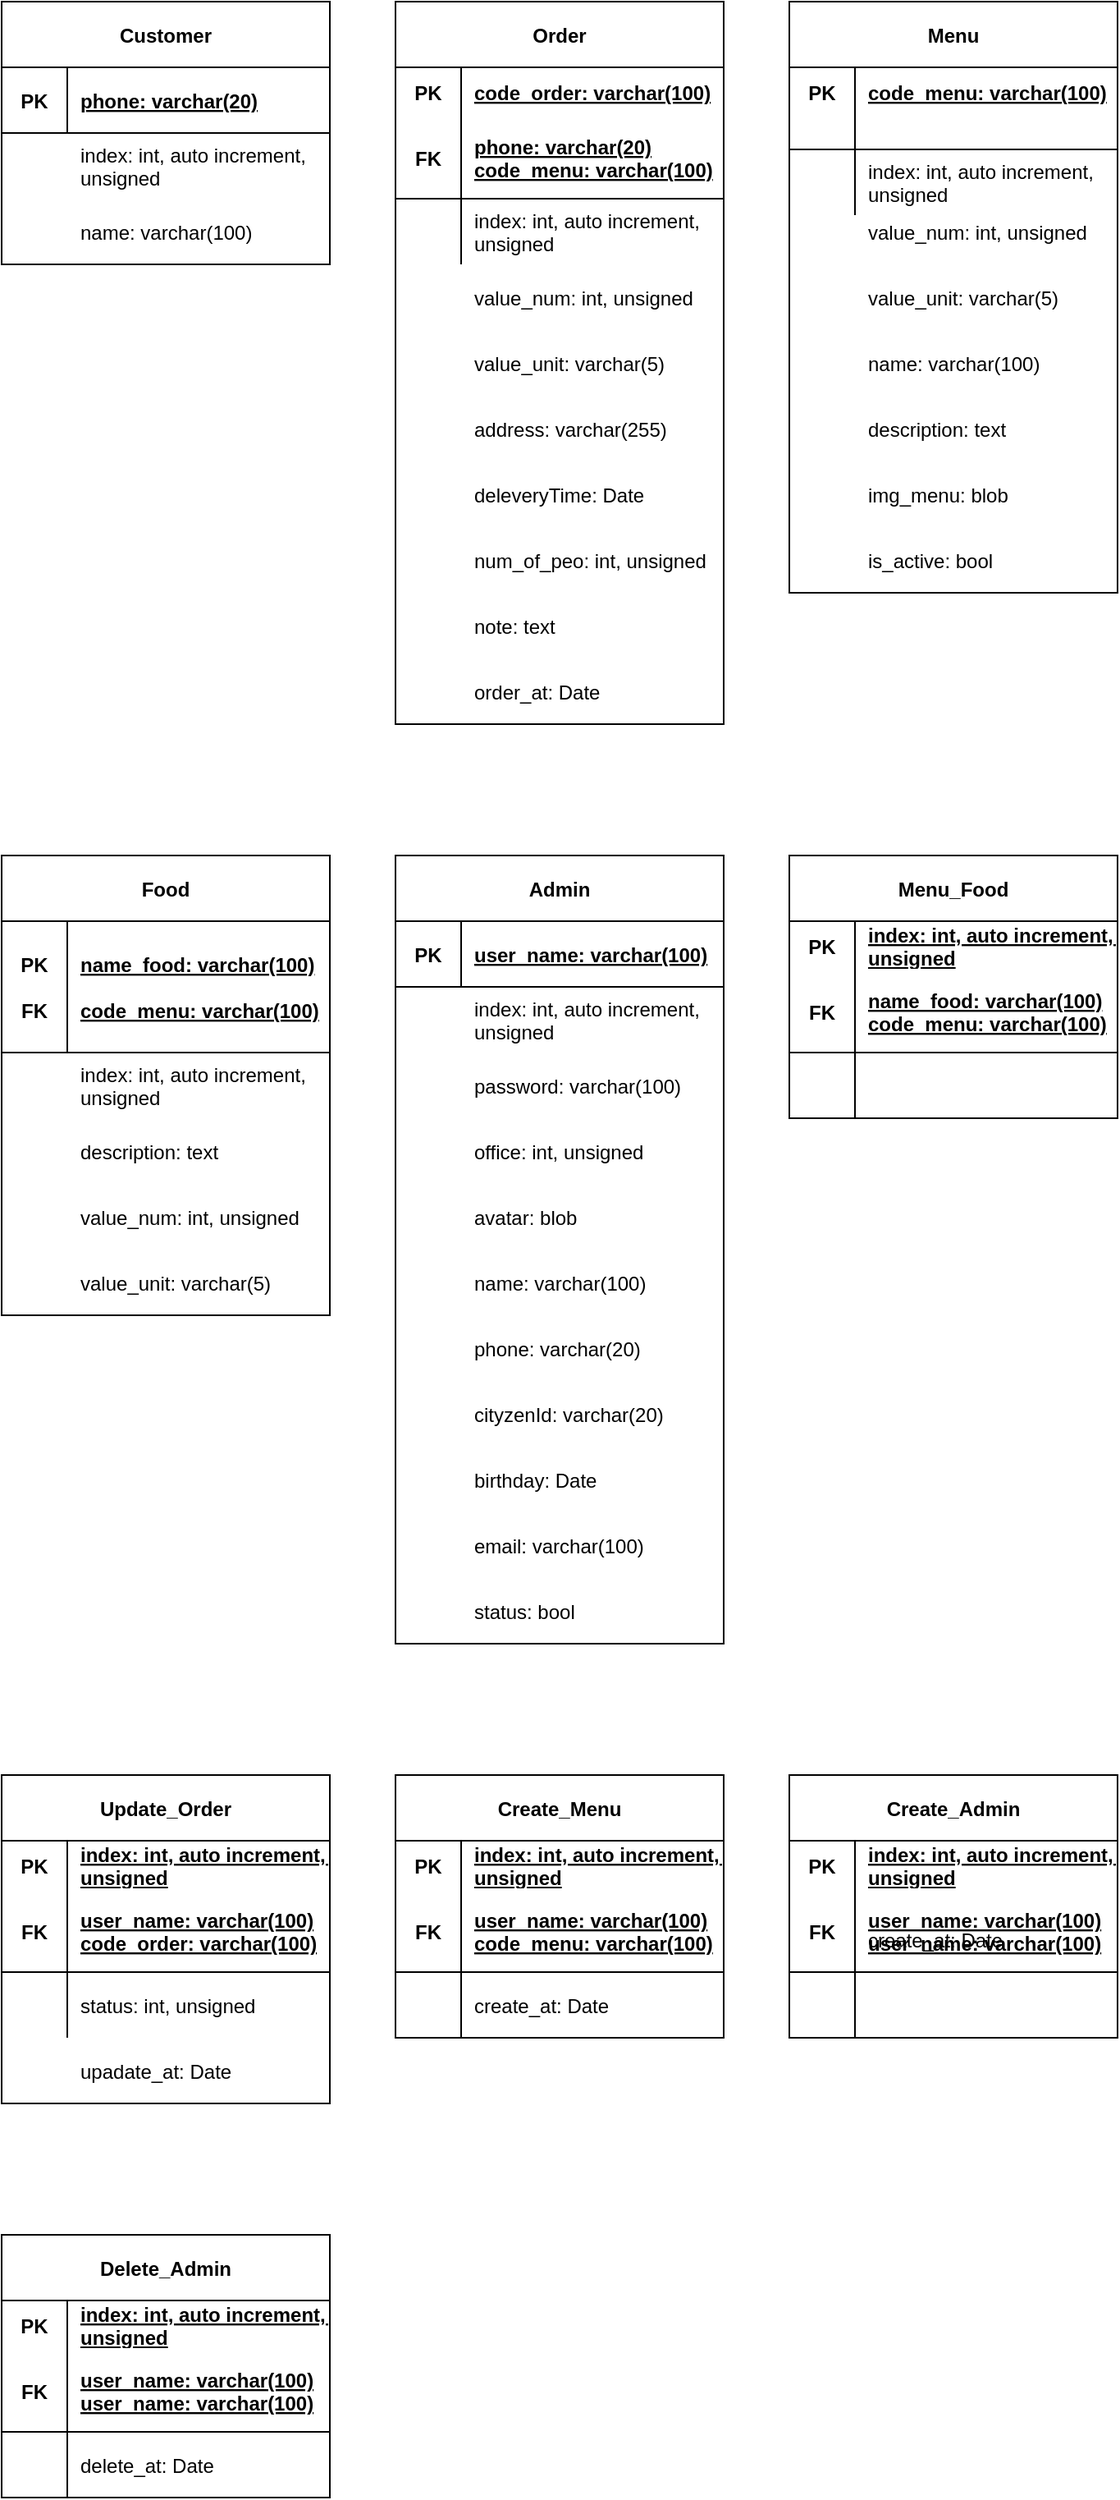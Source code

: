 <mxfile version="14.4.3" type="device"><diagram id="6Q6f8vi3FYsFAewZzcwV" name="Page-1"><mxGraphModel dx="721" dy="599" grid="1" gridSize="10" guides="1" tooltips="1" connect="1" arrows="1" fold="1" page="1" pageScale="1" pageWidth="850" pageHeight="1100" math="0" shadow="0"><root><mxCell id="0"/><mxCell id="1" parent="0"/><mxCell id="nnmRxfr1p0nU_RoA92xQ-1" value="Customer" style="shape=table;startSize=40;container=1;collapsible=1;childLayout=tableLayout;fixedRows=1;rowLines=0;fontStyle=1;align=center;resizeLast=1;" vertex="1" parent="1"><mxGeometry x="40" y="40" width="200" height="160" as="geometry"/></mxCell><mxCell id="nnmRxfr1p0nU_RoA92xQ-2" value="" style="shape=partialRectangle;collapsible=0;dropTarget=0;pointerEvents=0;fillColor=none;top=0;left=0;bottom=1;right=0;points=[[0,0.5],[1,0.5]];portConstraint=eastwest;" vertex="1" parent="nnmRxfr1p0nU_RoA92xQ-1"><mxGeometry y="40" width="200" height="40" as="geometry"/></mxCell><mxCell id="nnmRxfr1p0nU_RoA92xQ-3" value="PK" style="shape=partialRectangle;connectable=0;fillColor=none;top=0;left=0;bottom=0;right=0;fontStyle=1;overflow=hidden;" vertex="1" parent="nnmRxfr1p0nU_RoA92xQ-2"><mxGeometry width="40" height="40" as="geometry"/></mxCell><mxCell id="nnmRxfr1p0nU_RoA92xQ-4" value="phone: varchar(20)" style="shape=partialRectangle;connectable=0;fillColor=none;top=0;left=0;bottom=0;right=0;align=left;spacingLeft=6;fontStyle=5;overflow=hidden;" vertex="1" parent="nnmRxfr1p0nU_RoA92xQ-2"><mxGeometry x="40" width="160" height="40" as="geometry"/></mxCell><mxCell id="nnmRxfr1p0nU_RoA92xQ-21" value="" style="shape=partialRectangle;connectable=0;fillColor=none;top=0;left=0;bottom=0;right=0;editable=1;overflow=hidden;" vertex="1" parent="1"><mxGeometry x="40" y="160" width="30" height="40" as="geometry"/></mxCell><mxCell id="nnmRxfr1p0nU_RoA92xQ-22" value="index: int, auto increment, &#10;unsigned" style="shape=partialRectangle;connectable=0;fillColor=none;top=0;left=0;bottom=0;right=0;align=left;spacingLeft=6;overflow=hidden;" vertex="1" parent="1"><mxGeometry x="80" y="120" width="160" height="40" as="geometry"/></mxCell><mxCell id="nnmRxfr1p0nU_RoA92xQ-23" value="Order" style="shape=table;startSize=40;container=1;collapsible=1;childLayout=tableLayout;fixedRows=1;rowLines=0;fontStyle=1;align=center;resizeLast=1;" vertex="1" parent="1"><mxGeometry x="280" y="40" width="200" height="440" as="geometry"/></mxCell><mxCell id="nnmRxfr1p0nU_RoA92xQ-24" value="" style="shape=partialRectangle;collapsible=0;dropTarget=0;pointerEvents=0;fillColor=none;top=0;left=0;bottom=0;right=0;points=[[0,0.5],[1,0.5]];portConstraint=eastwest;" vertex="1" parent="nnmRxfr1p0nU_RoA92xQ-23"><mxGeometry y="40" width="200" height="30" as="geometry"/></mxCell><mxCell id="nnmRxfr1p0nU_RoA92xQ-25" value="PK" style="shape=partialRectangle;connectable=0;fillColor=none;top=0;left=0;bottom=0;right=0;fontStyle=1;overflow=hidden;" vertex="1" parent="nnmRxfr1p0nU_RoA92xQ-24"><mxGeometry width="40" height="30" as="geometry"/></mxCell><mxCell id="nnmRxfr1p0nU_RoA92xQ-26" value="code_order: varchar(100)" style="shape=partialRectangle;connectable=0;fillColor=none;top=0;left=0;bottom=0;right=0;align=left;spacingLeft=6;fontStyle=5;overflow=hidden;" vertex="1" parent="nnmRxfr1p0nU_RoA92xQ-24"><mxGeometry x="40" width="160" height="30" as="geometry"/></mxCell><mxCell id="nnmRxfr1p0nU_RoA92xQ-27" value="" style="shape=partialRectangle;collapsible=0;dropTarget=0;pointerEvents=0;fillColor=none;top=0;left=0;bottom=1;right=0;points=[[0,0.5],[1,0.5]];portConstraint=eastwest;" vertex="1" parent="nnmRxfr1p0nU_RoA92xQ-23"><mxGeometry y="70" width="200" height="50" as="geometry"/></mxCell><mxCell id="nnmRxfr1p0nU_RoA92xQ-28" value="FK" style="shape=partialRectangle;connectable=0;fillColor=none;top=0;left=0;bottom=0;right=0;fontStyle=1;overflow=hidden;" vertex="1" parent="nnmRxfr1p0nU_RoA92xQ-27"><mxGeometry width="40" height="50" as="geometry"/></mxCell><mxCell id="nnmRxfr1p0nU_RoA92xQ-29" value="phone: varchar(20)&#10;code_menu: varchar(100)" style="shape=partialRectangle;connectable=0;fillColor=none;top=0;left=0;bottom=0;right=0;align=left;spacingLeft=6;fontStyle=5;overflow=hidden;" vertex="1" parent="nnmRxfr1p0nU_RoA92xQ-27"><mxGeometry x="40" width="160" height="50" as="geometry"/></mxCell><mxCell id="nnmRxfr1p0nU_RoA92xQ-30" value="" style="shape=partialRectangle;collapsible=0;dropTarget=0;pointerEvents=0;fillColor=none;top=0;left=0;bottom=0;right=0;points=[[0,0.5],[1,0.5]];portConstraint=eastwest;" vertex="1" parent="nnmRxfr1p0nU_RoA92xQ-23"><mxGeometry y="120" width="200" height="40" as="geometry"/></mxCell><mxCell id="nnmRxfr1p0nU_RoA92xQ-31" value="" style="shape=partialRectangle;connectable=0;fillColor=none;top=0;left=0;bottom=0;right=0;editable=1;overflow=hidden;" vertex="1" parent="nnmRxfr1p0nU_RoA92xQ-30"><mxGeometry width="40" height="40" as="geometry"/></mxCell><mxCell id="nnmRxfr1p0nU_RoA92xQ-32" value="" style="shape=partialRectangle;connectable=0;fillColor=none;top=0;left=0;bottom=0;right=0;align=left;spacingLeft=6;overflow=hidden;" vertex="1" parent="nnmRxfr1p0nU_RoA92xQ-30"><mxGeometry x="40" width="160" height="40" as="geometry"/></mxCell><mxCell id="nnmRxfr1p0nU_RoA92xQ-58" value="" style="shape=partialRectangle;collapsible=0;dropTarget=0;pointerEvents=0;fillColor=none;top=0;left=0;bottom=0;right=0;points=[[0,0.5],[1,0.5]];portConstraint=eastwest;" vertex="1" parent="1"><mxGeometry x="40" y="160" width="200" height="40" as="geometry"/></mxCell><mxCell id="nnmRxfr1p0nU_RoA92xQ-59" value="" style="shape=partialRectangle;connectable=0;fillColor=none;top=0;left=0;bottom=0;right=0;editable=1;overflow=hidden;" vertex="1" parent="nnmRxfr1p0nU_RoA92xQ-58"><mxGeometry width="30" height="40" as="geometry"/></mxCell><mxCell id="nnmRxfr1p0nU_RoA92xQ-60" value="name: varchar(100)" style="shape=partialRectangle;connectable=0;fillColor=none;top=0;left=0;bottom=0;right=0;align=left;spacingLeft=6;overflow=hidden;" vertex="1" parent="nnmRxfr1p0nU_RoA92xQ-58"><mxGeometry x="40" width="160" height="40" as="geometry"/></mxCell><mxCell id="nnmRxfr1p0nU_RoA92xQ-61" value="" style="shape=partialRectangle;connectable=0;fillColor=none;top=0;left=0;bottom=0;right=0;editable=1;overflow=hidden;" vertex="1" parent="1"><mxGeometry x="40" y="120" width="30" height="40" as="geometry"/></mxCell><mxCell id="nnmRxfr1p0nU_RoA92xQ-67" value="" style="shape=partialRectangle;collapsible=0;dropTarget=0;pointerEvents=0;fillColor=none;top=0;left=0;bottom=0;right=0;points=[[0,0.5],[1,0.5]];portConstraint=eastwest;" vertex="1" parent="1"><mxGeometry x="280" y="240" width="200" height="40" as="geometry"/></mxCell><mxCell id="nnmRxfr1p0nU_RoA92xQ-68" value="" style="shape=partialRectangle;connectable=0;fillColor=none;top=0;left=0;bottom=0;right=0;editable=1;overflow=hidden;" vertex="1" parent="nnmRxfr1p0nU_RoA92xQ-67"><mxGeometry width="40" height="40" as="geometry"/></mxCell><mxCell id="nnmRxfr1p0nU_RoA92xQ-69" value="value_unit: varchar(5)" style="shape=partialRectangle;connectable=0;fillColor=none;top=0;left=0;bottom=0;right=0;align=left;spacingLeft=6;overflow=hidden;" vertex="1" parent="nnmRxfr1p0nU_RoA92xQ-67"><mxGeometry x="40" width="160" height="40" as="geometry"/></mxCell><mxCell id="nnmRxfr1p0nU_RoA92xQ-70" value="" style="shape=partialRectangle;connectable=0;fillColor=none;top=0;left=0;bottom=0;right=0;editable=1;overflow=hidden;" vertex="1" parent="1"><mxGeometry x="280" y="280" width="40" height="40" as="geometry"/></mxCell><mxCell id="nnmRxfr1p0nU_RoA92xQ-71" value="address: varchar(255)" style="shape=partialRectangle;connectable=0;fillColor=none;top=0;left=0;bottom=0;right=0;align=left;spacingLeft=6;overflow=hidden;" vertex="1" parent="1"><mxGeometry x="320" y="280" width="160" height="40" as="geometry"/></mxCell><mxCell id="nnmRxfr1p0nU_RoA92xQ-72" value="" style="shape=partialRectangle;connectable=0;fillColor=none;top=0;left=0;bottom=0;right=0;editable=1;overflow=hidden;" vertex="1" parent="1"><mxGeometry x="280" y="320" width="40" height="40" as="geometry"/></mxCell><mxCell id="nnmRxfr1p0nU_RoA92xQ-73" value="deleveryTime: Date" style="shape=partialRectangle;connectable=0;fillColor=none;top=0;left=0;bottom=0;right=0;align=left;spacingLeft=6;overflow=hidden;" vertex="1" parent="1"><mxGeometry x="320" y="320" width="160" height="40" as="geometry"/></mxCell><mxCell id="nnmRxfr1p0nU_RoA92xQ-74" value="" style="shape=partialRectangle;connectable=0;fillColor=none;top=0;left=0;bottom=0;right=0;editable=1;overflow=hidden;" vertex="1" parent="1"><mxGeometry x="280" y="360" width="40" height="40" as="geometry"/></mxCell><mxCell id="nnmRxfr1p0nU_RoA92xQ-75" value="num_of_peo: int, unsigned" style="shape=partialRectangle;connectable=0;fillColor=none;top=0;left=0;bottom=0;right=0;align=left;spacingLeft=6;overflow=hidden;" vertex="1" parent="1"><mxGeometry x="320" y="360" width="160" height="40" as="geometry"/></mxCell><mxCell id="nnmRxfr1p0nU_RoA92xQ-76" value="" style="shape=partialRectangle;connectable=0;fillColor=none;top=0;left=0;bottom=0;right=0;editable=1;overflow=hidden;" vertex="1" parent="1"><mxGeometry x="280" y="400" width="40" height="40" as="geometry"/></mxCell><mxCell id="nnmRxfr1p0nU_RoA92xQ-77" value="note: text" style="shape=partialRectangle;connectable=0;fillColor=none;top=0;left=0;bottom=0;right=0;align=left;spacingLeft=6;overflow=hidden;" vertex="1" parent="1"><mxGeometry x="320" y="400" width="160" height="40" as="geometry"/></mxCell><mxCell id="nnmRxfr1p0nU_RoA92xQ-78" value="value_num: int, unsigned" style="shape=partialRectangle;connectable=0;fillColor=none;top=0;left=0;bottom=0;right=0;align=left;spacingLeft=6;overflow=hidden;" vertex="1" parent="1"><mxGeometry x="320" y="200" width="160" height="40" as="geometry"/></mxCell><mxCell id="nnmRxfr1p0nU_RoA92xQ-79" value="" style="shape=partialRectangle;connectable=0;fillColor=none;top=0;left=0;bottom=0;right=0;editable=1;overflow=hidden;" vertex="1" parent="1"><mxGeometry x="280" y="200" width="40" height="40" as="geometry"/></mxCell><mxCell id="nnmRxfr1p0nU_RoA92xQ-81" value="" style="shape=partialRectangle;connectable=0;fillColor=none;top=0;left=0;bottom=0;right=0;editable=1;overflow=hidden;" vertex="1" parent="1"><mxGeometry x="280" y="440" width="40" height="40" as="geometry"/></mxCell><mxCell id="nnmRxfr1p0nU_RoA92xQ-82" value="order_at: Date" style="shape=partialRectangle;connectable=0;fillColor=none;top=0;left=0;bottom=0;right=0;align=left;spacingLeft=6;overflow=hidden;" vertex="1" parent="1"><mxGeometry x="320" y="440" width="160" height="40" as="geometry"/></mxCell><mxCell id="nnmRxfr1p0nU_RoA92xQ-83" value="" style="shape=partialRectangle;connectable=0;fillColor=none;top=0;left=0;bottom=0;right=0;editable=1;overflow=hidden;" vertex="1" parent="1"><mxGeometry x="280" y="480" width="40" height="40" as="geometry"/></mxCell><mxCell id="nnmRxfr1p0nU_RoA92xQ-85" value="Menu" style="shape=table;startSize=40;container=1;collapsible=1;childLayout=tableLayout;fixedRows=1;rowLines=0;fontStyle=1;align=center;resizeLast=1;" vertex="1" parent="1"><mxGeometry x="520" y="40" width="200" height="360" as="geometry"/></mxCell><mxCell id="nnmRxfr1p0nU_RoA92xQ-86" value="" style="shape=partialRectangle;collapsible=0;dropTarget=0;pointerEvents=0;fillColor=none;top=0;left=0;bottom=0;right=0;points=[[0,0.5],[1,0.5]];portConstraint=eastwest;" vertex="1" parent="nnmRxfr1p0nU_RoA92xQ-85"><mxGeometry y="40" width="200" height="30" as="geometry"/></mxCell><mxCell id="nnmRxfr1p0nU_RoA92xQ-87" value="PK" style="shape=partialRectangle;connectable=0;fillColor=none;top=0;left=0;bottom=0;right=0;fontStyle=1;overflow=hidden;" vertex="1" parent="nnmRxfr1p0nU_RoA92xQ-86"><mxGeometry width="40" height="30" as="geometry"/></mxCell><mxCell id="nnmRxfr1p0nU_RoA92xQ-88" value="code_menu: varchar(100)" style="shape=partialRectangle;connectable=0;fillColor=none;top=0;left=0;bottom=0;right=0;align=left;spacingLeft=6;fontStyle=5;overflow=hidden;" vertex="1" parent="nnmRxfr1p0nU_RoA92xQ-86"><mxGeometry x="40" width="160" height="30" as="geometry"/></mxCell><mxCell id="nnmRxfr1p0nU_RoA92xQ-89" value="" style="shape=partialRectangle;collapsible=0;dropTarget=0;pointerEvents=0;fillColor=none;top=0;left=0;bottom=1;right=0;points=[[0,0.5],[1,0.5]];portConstraint=eastwest;" vertex="1" parent="nnmRxfr1p0nU_RoA92xQ-85"><mxGeometry y="70" width="200" height="20" as="geometry"/></mxCell><mxCell id="nnmRxfr1p0nU_RoA92xQ-90" value="" style="shape=partialRectangle;connectable=0;fillColor=none;top=0;left=0;bottom=0;right=0;fontStyle=1;overflow=hidden;" vertex="1" parent="nnmRxfr1p0nU_RoA92xQ-89"><mxGeometry width="40" height="20" as="geometry"/></mxCell><mxCell id="nnmRxfr1p0nU_RoA92xQ-91" value="" style="shape=partialRectangle;connectable=0;fillColor=none;top=0;left=0;bottom=0;right=0;align=left;spacingLeft=6;fontStyle=5;overflow=hidden;" vertex="1" parent="nnmRxfr1p0nU_RoA92xQ-89"><mxGeometry x="40" width="160" height="20" as="geometry"/></mxCell><mxCell id="nnmRxfr1p0nU_RoA92xQ-92" value="" style="shape=partialRectangle;collapsible=0;dropTarget=0;pointerEvents=0;fillColor=none;top=0;left=0;bottom=0;right=0;points=[[0,0.5],[1,0.5]];portConstraint=eastwest;" vertex="1" parent="nnmRxfr1p0nU_RoA92xQ-85"><mxGeometry y="90" width="200" height="40" as="geometry"/></mxCell><mxCell id="nnmRxfr1p0nU_RoA92xQ-93" value="" style="shape=partialRectangle;connectable=0;fillColor=none;top=0;left=0;bottom=0;right=0;editable=1;overflow=hidden;" vertex="1" parent="nnmRxfr1p0nU_RoA92xQ-92"><mxGeometry width="40" height="40" as="geometry"/></mxCell><mxCell id="nnmRxfr1p0nU_RoA92xQ-94" value="index: int, auto increment,&#10;unsigned" style="shape=partialRectangle;connectable=0;fillColor=none;top=0;left=0;bottom=0;right=0;align=left;spacingLeft=6;overflow=hidden;" vertex="1" parent="nnmRxfr1p0nU_RoA92xQ-92"><mxGeometry x="40" width="160" height="40" as="geometry"/></mxCell><mxCell id="nnmRxfr1p0nU_RoA92xQ-95" value="" style="shape=partialRectangle;collapsible=0;dropTarget=0;pointerEvents=0;fillColor=none;top=0;left=0;bottom=0;right=0;points=[[0,0.5],[1,0.5]];portConstraint=eastwest;" vertex="1" parent="1"><mxGeometry x="520" y="200" width="200" height="40" as="geometry"/></mxCell><mxCell id="nnmRxfr1p0nU_RoA92xQ-96" value="" style="shape=partialRectangle;connectable=0;fillColor=none;top=0;left=0;bottom=0;right=0;editable=1;overflow=hidden;" vertex="1" parent="nnmRxfr1p0nU_RoA92xQ-95"><mxGeometry width="40" height="40" as="geometry"/></mxCell><mxCell id="nnmRxfr1p0nU_RoA92xQ-97" value="value_unit: varchar(5)" style="shape=partialRectangle;connectable=0;fillColor=none;top=0;left=0;bottom=0;right=0;align=left;spacingLeft=6;overflow=hidden;" vertex="1" parent="nnmRxfr1p0nU_RoA92xQ-95"><mxGeometry x="40" width="160" height="40" as="geometry"/></mxCell><mxCell id="nnmRxfr1p0nU_RoA92xQ-98" value="" style="shape=partialRectangle;connectable=0;fillColor=none;top=0;left=0;bottom=0;right=0;editable=1;overflow=hidden;" vertex="1" parent="1"><mxGeometry x="520" y="240" width="40" height="40" as="geometry"/></mxCell><mxCell id="nnmRxfr1p0nU_RoA92xQ-99" value="name: varchar(100)" style="shape=partialRectangle;connectable=0;fillColor=none;top=0;left=0;bottom=0;right=0;align=left;spacingLeft=6;overflow=hidden;" vertex="1" parent="1"><mxGeometry x="560" y="240" width="160" height="40" as="geometry"/></mxCell><mxCell id="nnmRxfr1p0nU_RoA92xQ-100" value="" style="shape=partialRectangle;connectable=0;fillColor=none;top=0;left=0;bottom=0;right=0;editable=1;overflow=hidden;" vertex="1" parent="1"><mxGeometry x="520" y="280" width="40" height="40" as="geometry"/></mxCell><mxCell id="nnmRxfr1p0nU_RoA92xQ-101" value="description: text" style="shape=partialRectangle;connectable=0;fillColor=none;top=0;left=0;bottom=0;right=0;align=left;spacingLeft=6;overflow=hidden;" vertex="1" parent="1"><mxGeometry x="560" y="280" width="160" height="40" as="geometry"/></mxCell><mxCell id="nnmRxfr1p0nU_RoA92xQ-102" value="" style="shape=partialRectangle;connectable=0;fillColor=none;top=0;left=0;bottom=0;right=0;editable=1;overflow=hidden;" vertex="1" parent="1"><mxGeometry x="520" y="320" width="40" height="40" as="geometry"/></mxCell><mxCell id="nnmRxfr1p0nU_RoA92xQ-103" value="img_menu: blob" style="shape=partialRectangle;connectable=0;fillColor=none;top=0;left=0;bottom=0;right=0;align=left;spacingLeft=6;overflow=hidden;" vertex="1" parent="1"><mxGeometry x="560" y="320" width="160" height="40" as="geometry"/></mxCell><mxCell id="nnmRxfr1p0nU_RoA92xQ-106" value="value_num: int, unsigned" style="shape=partialRectangle;connectable=0;fillColor=none;top=0;left=0;bottom=0;right=0;align=left;spacingLeft=6;overflow=hidden;" vertex="1" parent="1"><mxGeometry x="560" y="160" width="160" height="40" as="geometry"/></mxCell><mxCell id="nnmRxfr1p0nU_RoA92xQ-107" value="" style="shape=partialRectangle;connectable=0;fillColor=none;top=0;left=0;bottom=0;right=0;editable=1;overflow=hidden;" vertex="1" parent="1"><mxGeometry x="520" y="160" width="40" height="40" as="geometry"/></mxCell><mxCell id="nnmRxfr1p0nU_RoA92xQ-137" value="Food" style="shape=table;startSize=40;container=1;collapsible=1;childLayout=tableLayout;fixedRows=1;rowLines=0;fontStyle=1;align=center;resizeLast=1;" vertex="1" parent="1"><mxGeometry x="40" y="560" width="200" height="280" as="geometry"/></mxCell><mxCell id="nnmRxfr1p0nU_RoA92xQ-138" value="" style="shape=partialRectangle;collapsible=0;dropTarget=0;pointerEvents=0;fillColor=none;top=0;left=0;bottom=1;right=0;points=[[0,0.5],[1,0.5]];portConstraint=eastwest;" vertex="1" parent="nnmRxfr1p0nU_RoA92xQ-137"><mxGeometry y="40" width="200" height="80" as="geometry"/></mxCell><mxCell id="nnmRxfr1p0nU_RoA92xQ-139" value="PK&#10;&#10;FK" style="shape=partialRectangle;connectable=0;fillColor=none;top=0;left=0;bottom=0;right=0;fontStyle=1;overflow=hidden;" vertex="1" parent="nnmRxfr1p0nU_RoA92xQ-138"><mxGeometry width="40" height="80" as="geometry"/></mxCell><mxCell id="nnmRxfr1p0nU_RoA92xQ-140" value="name_food: varchar(100)&#10;&#10;code_menu: varchar(100)" style="shape=partialRectangle;connectable=0;fillColor=none;top=0;left=0;bottom=0;right=0;align=left;spacingLeft=6;fontStyle=5;overflow=hidden;" vertex="1" parent="nnmRxfr1p0nU_RoA92xQ-138"><mxGeometry x="40" width="160" height="80" as="geometry"/></mxCell><mxCell id="nnmRxfr1p0nU_RoA92xQ-141" value="" style="shape=partialRectangle;connectable=0;fillColor=none;top=0;left=0;bottom=0;right=0;editable=1;overflow=hidden;" vertex="1" parent="1"><mxGeometry x="40" y="680" width="30" height="40" as="geometry"/></mxCell><mxCell id="nnmRxfr1p0nU_RoA92xQ-154" value="" style="shape=partialRectangle;connectable=0;fillColor=none;top=0;left=0;bottom=0;right=0;editable=1;overflow=hidden;" vertex="1" parent="1"><mxGeometry x="280" y="440" width="40" height="40" as="geometry"/></mxCell><mxCell id="nnmRxfr1p0nU_RoA92xQ-156" value="" style="shape=partialRectangle;connectable=0;fillColor=none;top=0;left=0;bottom=0;right=0;editable=1;overflow=hidden;" vertex="1" parent="1"><mxGeometry x="280" y="400" width="40" height="40" as="geometry"/></mxCell><mxCell id="nnmRxfr1p0nU_RoA92xQ-158" value="" style="shape=partialRectangle;connectable=0;fillColor=none;top=0;left=0;bottom=0;right=0;editable=1;overflow=hidden;" vertex="1" parent="1"><mxGeometry x="280" y="360" width="40" height="40" as="geometry"/></mxCell><mxCell id="nnmRxfr1p0nU_RoA92xQ-170" value="index: int, auto increment,&#10;unsigned" style="shape=partialRectangle;connectable=0;fillColor=none;top=0;left=0;bottom=0;right=0;align=left;spacingLeft=6;overflow=hidden;" vertex="1" parent="1"><mxGeometry x="320" y="160" width="160" height="40" as="geometry"/></mxCell><mxCell id="nnmRxfr1p0nU_RoA92xQ-183" value="" style="shape=partialRectangle;connectable=0;fillColor=none;top=0;left=0;bottom=0;right=0;editable=1;overflow=hidden;" vertex="1" parent="1"><mxGeometry x="520" y="360" width="40" height="40" as="geometry"/></mxCell><mxCell id="nnmRxfr1p0nU_RoA92xQ-184" value="is_active: bool" style="shape=partialRectangle;connectable=0;fillColor=none;top=0;left=0;bottom=0;right=0;align=left;spacingLeft=6;overflow=hidden;" vertex="1" parent="1"><mxGeometry x="560" y="360" width="160" height="40" as="geometry"/></mxCell><mxCell id="nnmRxfr1p0nU_RoA92xQ-185" value="Menu_Food" style="shape=table;startSize=40;container=1;collapsible=1;childLayout=tableLayout;fixedRows=1;rowLines=0;fontStyle=1;align=center;resizeLast=1;" vertex="1" parent="1"><mxGeometry x="520" y="560" width="200" height="160" as="geometry"/></mxCell><mxCell id="nnmRxfr1p0nU_RoA92xQ-186" value="" style="shape=partialRectangle;collapsible=0;dropTarget=0;pointerEvents=0;fillColor=none;top=0;left=0;bottom=0;right=0;points=[[0,0.5],[1,0.5]];portConstraint=eastwest;" vertex="1" parent="nnmRxfr1p0nU_RoA92xQ-185"><mxGeometry y="40" width="200" height="30" as="geometry"/></mxCell><mxCell id="nnmRxfr1p0nU_RoA92xQ-187" value="PK" style="shape=partialRectangle;connectable=0;fillColor=none;top=0;left=0;bottom=0;right=0;fontStyle=1;overflow=hidden;" vertex="1" parent="nnmRxfr1p0nU_RoA92xQ-186"><mxGeometry width="40" height="30" as="geometry"/></mxCell><mxCell id="nnmRxfr1p0nU_RoA92xQ-188" value="index: int, auto increment, &#10;unsigned" style="shape=partialRectangle;connectable=0;fillColor=none;top=0;left=0;bottom=0;right=0;align=left;spacingLeft=6;fontStyle=5;overflow=hidden;" vertex="1" parent="nnmRxfr1p0nU_RoA92xQ-186"><mxGeometry x="40" width="160" height="30" as="geometry"/></mxCell><mxCell id="nnmRxfr1p0nU_RoA92xQ-189" value="" style="shape=partialRectangle;collapsible=0;dropTarget=0;pointerEvents=0;fillColor=none;top=0;left=0;bottom=1;right=0;points=[[0,0.5],[1,0.5]];portConstraint=eastwest;" vertex="1" parent="nnmRxfr1p0nU_RoA92xQ-185"><mxGeometry y="70" width="200" height="50" as="geometry"/></mxCell><mxCell id="nnmRxfr1p0nU_RoA92xQ-190" value="FK" style="shape=partialRectangle;connectable=0;fillColor=none;top=0;left=0;bottom=0;right=0;fontStyle=1;overflow=hidden;" vertex="1" parent="nnmRxfr1p0nU_RoA92xQ-189"><mxGeometry width="40" height="50" as="geometry"/></mxCell><mxCell id="nnmRxfr1p0nU_RoA92xQ-191" value="name_food: varchar(100)&#10;code_menu: varchar(100)" style="shape=partialRectangle;connectable=0;fillColor=none;top=0;left=0;bottom=0;right=0;align=left;spacingLeft=6;fontStyle=5;overflow=hidden;" vertex="1" parent="nnmRxfr1p0nU_RoA92xQ-189"><mxGeometry x="40" width="160" height="50" as="geometry"/></mxCell><mxCell id="nnmRxfr1p0nU_RoA92xQ-192" value="" style="shape=partialRectangle;collapsible=0;dropTarget=0;pointerEvents=0;fillColor=none;top=0;left=0;bottom=0;right=0;points=[[0,0.5],[1,0.5]];portConstraint=eastwest;" vertex="1" parent="nnmRxfr1p0nU_RoA92xQ-185"><mxGeometry y="120" width="200" height="40" as="geometry"/></mxCell><mxCell id="nnmRxfr1p0nU_RoA92xQ-193" value="" style="shape=partialRectangle;connectable=0;fillColor=none;top=0;left=0;bottom=0;right=0;editable=1;overflow=hidden;" vertex="1" parent="nnmRxfr1p0nU_RoA92xQ-192"><mxGeometry width="40" height="40" as="geometry"/></mxCell><mxCell id="nnmRxfr1p0nU_RoA92xQ-194" value="" style="shape=partialRectangle;connectable=0;fillColor=none;top=0;left=0;bottom=0;right=0;align=left;spacingLeft=6;overflow=hidden;" vertex="1" parent="nnmRxfr1p0nU_RoA92xQ-192"><mxGeometry x="40" width="160" height="40" as="geometry"/></mxCell><mxCell id="nnmRxfr1p0nU_RoA92xQ-221" value="Admin" style="shape=table;startSize=40;container=1;collapsible=1;childLayout=tableLayout;fixedRows=1;rowLines=0;fontStyle=1;align=center;resizeLast=1;" vertex="1" parent="1"><mxGeometry x="280" y="560" width="200" height="480" as="geometry"/></mxCell><mxCell id="nnmRxfr1p0nU_RoA92xQ-222" value="" style="shape=partialRectangle;collapsible=0;dropTarget=0;pointerEvents=0;fillColor=none;top=0;left=0;bottom=1;right=0;points=[[0,0.5],[1,0.5]];portConstraint=eastwest;" vertex="1" parent="nnmRxfr1p0nU_RoA92xQ-221"><mxGeometry y="40" width="200" height="40" as="geometry"/></mxCell><mxCell id="nnmRxfr1p0nU_RoA92xQ-223" value="PK" style="shape=partialRectangle;connectable=0;fillColor=none;top=0;left=0;bottom=0;right=0;fontStyle=1;overflow=hidden;" vertex="1" parent="nnmRxfr1p0nU_RoA92xQ-222"><mxGeometry width="40" height="40" as="geometry"/></mxCell><mxCell id="nnmRxfr1p0nU_RoA92xQ-224" value="user_name: varchar(100)" style="shape=partialRectangle;connectable=0;fillColor=none;top=0;left=0;bottom=0;right=0;align=left;spacingLeft=6;fontStyle=5;overflow=hidden;" vertex="1" parent="nnmRxfr1p0nU_RoA92xQ-222"><mxGeometry x="40" width="160" height="40" as="geometry"/></mxCell><mxCell id="nnmRxfr1p0nU_RoA92xQ-225" value="" style="shape=partialRectangle;connectable=0;fillColor=none;top=0;left=0;bottom=0;right=0;editable=1;overflow=hidden;" vertex="1" parent="1"><mxGeometry x="280" y="680" width="30" height="40" as="geometry"/></mxCell><mxCell id="nnmRxfr1p0nU_RoA92xQ-226" value="index: int, auto increment, &#10;unsigned" style="shape=partialRectangle;connectable=0;fillColor=none;top=0;left=0;bottom=0;right=0;align=left;spacingLeft=6;overflow=hidden;" vertex="1" parent="1"><mxGeometry x="320" y="640" width="160" height="40" as="geometry"/></mxCell><mxCell id="nnmRxfr1p0nU_RoA92xQ-227" value="" style="shape=partialRectangle;collapsible=0;dropTarget=0;pointerEvents=0;fillColor=none;top=0;left=0;bottom=0;right=0;points=[[0,0.5],[1,0.5]];portConstraint=eastwest;" vertex="1" parent="1"><mxGeometry x="280" y="680" width="200" height="40" as="geometry"/></mxCell><mxCell id="nnmRxfr1p0nU_RoA92xQ-228" value="" style="shape=partialRectangle;connectable=0;fillColor=none;top=0;left=0;bottom=0;right=0;editable=1;overflow=hidden;" vertex="1" parent="nnmRxfr1p0nU_RoA92xQ-227"><mxGeometry width="30" height="40" as="geometry"/></mxCell><mxCell id="nnmRxfr1p0nU_RoA92xQ-229" value="password: varchar(100)" style="shape=partialRectangle;connectable=0;fillColor=none;top=0;left=0;bottom=0;right=0;align=left;spacingLeft=6;overflow=hidden;" vertex="1" parent="nnmRxfr1p0nU_RoA92xQ-227"><mxGeometry x="40" width="160" height="40" as="geometry"/></mxCell><mxCell id="nnmRxfr1p0nU_RoA92xQ-230" value="" style="shape=partialRectangle;connectable=0;fillColor=none;top=0;left=0;bottom=0;right=0;editable=1;overflow=hidden;" vertex="1" parent="1"><mxGeometry x="280" y="640" width="30" height="40" as="geometry"/></mxCell><mxCell id="nnmRxfr1p0nU_RoA92xQ-231" value="" style="shape=partialRectangle;connectable=0;fillColor=none;top=0;left=0;bottom=0;right=0;editable=1;overflow=hidden;" vertex="1" parent="1"><mxGeometry x="280" y="760" width="40" height="40" as="geometry"/></mxCell><mxCell id="nnmRxfr1p0nU_RoA92xQ-232" value="avatar: blob" style="shape=partialRectangle;connectable=0;fillColor=none;top=0;left=0;bottom=0;right=0;align=left;spacingLeft=6;overflow=hidden;" vertex="1" parent="1"><mxGeometry x="320" y="760" width="160" height="40" as="geometry"/></mxCell><mxCell id="nnmRxfr1p0nU_RoA92xQ-233" value="office: int, unsigned" style="shape=partialRectangle;connectable=0;fillColor=none;top=0;left=0;bottom=0;right=0;align=left;spacingLeft=6;overflow=hidden;" vertex="1" parent="1"><mxGeometry x="320" y="720" width="160" height="40" as="geometry"/></mxCell><mxCell id="nnmRxfr1p0nU_RoA92xQ-234" value="" style="shape=partialRectangle;connectable=0;fillColor=none;top=0;left=0;bottom=0;right=0;editable=1;overflow=hidden;" vertex="1" parent="1"><mxGeometry x="280" y="720" width="40" height="40" as="geometry"/></mxCell><mxCell id="nnmRxfr1p0nU_RoA92xQ-235" value="" style="shape=partialRectangle;connectable=0;fillColor=none;top=0;left=0;bottom=0;right=0;editable=1;overflow=hidden;" vertex="1" parent="1"><mxGeometry x="280" y="800" width="40" height="40" as="geometry"/></mxCell><mxCell id="nnmRxfr1p0nU_RoA92xQ-236" value="name: varchar(100)" style="shape=partialRectangle;connectable=0;fillColor=none;top=0;left=0;bottom=0;right=0;align=left;spacingLeft=6;overflow=hidden;" vertex="1" parent="1"><mxGeometry x="320" y="800" width="160" height="40" as="geometry"/></mxCell><mxCell id="nnmRxfr1p0nU_RoA92xQ-237" value="" style="shape=partialRectangle;connectable=0;fillColor=none;top=0;left=0;bottom=0;right=0;editable=1;overflow=hidden;" vertex="1" parent="1"><mxGeometry x="280" y="840" width="40" height="40" as="geometry"/></mxCell><mxCell id="nnmRxfr1p0nU_RoA92xQ-238" value="phone: varchar(20)" style="shape=partialRectangle;connectable=0;fillColor=none;top=0;left=0;bottom=0;right=0;align=left;spacingLeft=6;overflow=hidden;" vertex="1" parent="1"><mxGeometry x="320" y="840" width="160" height="40" as="geometry"/></mxCell><mxCell id="nnmRxfr1p0nU_RoA92xQ-239" value="" style="shape=partialRectangle;connectable=0;fillColor=none;top=0;left=0;bottom=0;right=0;editable=1;overflow=hidden;" vertex="1" parent="1"><mxGeometry x="280" y="880" width="40" height="40" as="geometry"/></mxCell><mxCell id="nnmRxfr1p0nU_RoA92xQ-240" value="cityzenId: varchar(20)" style="shape=partialRectangle;connectable=0;fillColor=none;top=0;left=0;bottom=0;right=0;align=left;spacingLeft=6;overflow=hidden;" vertex="1" parent="1"><mxGeometry x="320" y="880" width="160" height="40" as="geometry"/></mxCell><mxCell id="nnmRxfr1p0nU_RoA92xQ-241" value="" style="shape=partialRectangle;connectable=0;fillColor=none;top=0;left=0;bottom=0;right=0;editable=1;overflow=hidden;" vertex="1" parent="1"><mxGeometry x="280" y="920" width="40" height="40" as="geometry"/></mxCell><mxCell id="nnmRxfr1p0nU_RoA92xQ-242" value="birthday: Date" style="shape=partialRectangle;connectable=0;fillColor=none;top=0;left=0;bottom=0;right=0;align=left;spacingLeft=6;overflow=hidden;" vertex="1" parent="1"><mxGeometry x="320" y="920" width="160" height="40" as="geometry"/></mxCell><mxCell id="nnmRxfr1p0nU_RoA92xQ-243" value="" style="shape=partialRectangle;connectable=0;fillColor=none;top=0;left=0;bottom=0;right=0;editable=1;overflow=hidden;" vertex="1" parent="1"><mxGeometry x="280" y="960" width="40" height="40" as="geometry"/></mxCell><mxCell id="nnmRxfr1p0nU_RoA92xQ-244" value="email: varchar(100)" style="shape=partialRectangle;connectable=0;fillColor=none;top=0;left=0;bottom=0;right=0;align=left;spacingLeft=6;overflow=hidden;" vertex="1" parent="1"><mxGeometry x="320" y="960" width="160" height="40" as="geometry"/></mxCell><mxCell id="nnmRxfr1p0nU_RoA92xQ-245" value="Update_Order" style="shape=table;startSize=40;container=1;collapsible=1;childLayout=tableLayout;fixedRows=1;rowLines=0;fontStyle=1;align=center;resizeLast=1;" vertex="1" parent="1"><mxGeometry x="40" y="1120" width="200" height="200" as="geometry"/></mxCell><mxCell id="nnmRxfr1p0nU_RoA92xQ-246" value="" style="shape=partialRectangle;collapsible=0;dropTarget=0;pointerEvents=0;fillColor=none;top=0;left=0;bottom=0;right=0;points=[[0,0.5],[1,0.5]];portConstraint=eastwest;" vertex="1" parent="nnmRxfr1p0nU_RoA92xQ-245"><mxGeometry y="40" width="200" height="30" as="geometry"/></mxCell><mxCell id="nnmRxfr1p0nU_RoA92xQ-247" value="PK" style="shape=partialRectangle;connectable=0;fillColor=none;top=0;left=0;bottom=0;right=0;fontStyle=1;overflow=hidden;" vertex="1" parent="nnmRxfr1p0nU_RoA92xQ-246"><mxGeometry width="40" height="30" as="geometry"/></mxCell><mxCell id="nnmRxfr1p0nU_RoA92xQ-248" value="index: int, auto increment, &#10;unsigned" style="shape=partialRectangle;connectable=0;fillColor=none;top=0;left=0;bottom=0;right=0;align=left;spacingLeft=6;fontStyle=5;overflow=hidden;" vertex="1" parent="nnmRxfr1p0nU_RoA92xQ-246"><mxGeometry x="40" width="160" height="30" as="geometry"/></mxCell><mxCell id="nnmRxfr1p0nU_RoA92xQ-249" value="" style="shape=partialRectangle;collapsible=0;dropTarget=0;pointerEvents=0;fillColor=none;top=0;left=0;bottom=1;right=0;points=[[0,0.5],[1,0.5]];portConstraint=eastwest;" vertex="1" parent="nnmRxfr1p0nU_RoA92xQ-245"><mxGeometry y="70" width="200" height="50" as="geometry"/></mxCell><mxCell id="nnmRxfr1p0nU_RoA92xQ-250" value="FK" style="shape=partialRectangle;connectable=0;fillColor=none;top=0;left=0;bottom=0;right=0;fontStyle=1;overflow=hidden;" vertex="1" parent="nnmRxfr1p0nU_RoA92xQ-249"><mxGeometry width="40" height="50" as="geometry"/></mxCell><mxCell id="nnmRxfr1p0nU_RoA92xQ-251" value="user_name: varchar(100)&#10;code_order: varchar(100)" style="shape=partialRectangle;connectable=0;fillColor=none;top=0;left=0;bottom=0;right=0;align=left;spacingLeft=6;fontStyle=5;overflow=hidden;" vertex="1" parent="nnmRxfr1p0nU_RoA92xQ-249"><mxGeometry x="40" width="160" height="50" as="geometry"/></mxCell><mxCell id="nnmRxfr1p0nU_RoA92xQ-252" value="" style="shape=partialRectangle;collapsible=0;dropTarget=0;pointerEvents=0;fillColor=none;top=0;left=0;bottom=0;right=0;points=[[0,0.5],[1,0.5]];portConstraint=eastwest;" vertex="1" parent="nnmRxfr1p0nU_RoA92xQ-245"><mxGeometry y="120" width="200" height="40" as="geometry"/></mxCell><mxCell id="nnmRxfr1p0nU_RoA92xQ-253" value="" style="shape=partialRectangle;connectable=0;fillColor=none;top=0;left=0;bottom=0;right=0;editable=1;overflow=hidden;" vertex="1" parent="nnmRxfr1p0nU_RoA92xQ-252"><mxGeometry width="40" height="40" as="geometry"/></mxCell><mxCell id="nnmRxfr1p0nU_RoA92xQ-254" value="" style="shape=partialRectangle;connectable=0;fillColor=none;top=0;left=0;bottom=0;right=0;align=left;spacingLeft=6;overflow=hidden;" vertex="1" parent="nnmRxfr1p0nU_RoA92xQ-252"><mxGeometry x="40" width="160" height="40" as="geometry"/></mxCell><mxCell id="nnmRxfr1p0nU_RoA92xQ-255" value="status: int, unsigned" style="shape=partialRectangle;connectable=0;fillColor=none;top=0;left=0;bottom=0;right=0;align=left;spacingLeft=6;overflow=hidden;" vertex="1" parent="1"><mxGeometry x="80" y="1240" width="160" height="40" as="geometry"/></mxCell><mxCell id="nnmRxfr1p0nU_RoA92xQ-256" value="" style="shape=partialRectangle;connectable=0;fillColor=none;top=0;left=0;bottom=0;right=0;editable=1;overflow=hidden;" vertex="1" parent="1"><mxGeometry x="40" y="1240" width="40" height="40" as="geometry"/></mxCell><mxCell id="nnmRxfr1p0nU_RoA92xQ-257" value="upadate_at: Date" style="shape=partialRectangle;connectable=0;fillColor=none;top=0;left=0;bottom=0;right=0;align=left;spacingLeft=6;overflow=hidden;" vertex="1" parent="1"><mxGeometry x="80" y="1280" width="160" height="40" as="geometry"/></mxCell><mxCell id="nnmRxfr1p0nU_RoA92xQ-258" value="" style="shape=partialRectangle;connectable=0;fillColor=none;top=0;left=0;bottom=0;right=0;editable=1;overflow=hidden;" vertex="1" parent="1"><mxGeometry x="40" y="1280" width="40" height="40" as="geometry"/></mxCell><mxCell id="nnmRxfr1p0nU_RoA92xQ-259" value="Create_Menu" style="shape=table;startSize=40;container=1;collapsible=1;childLayout=tableLayout;fixedRows=1;rowLines=0;fontStyle=1;align=center;resizeLast=1;" vertex="1" parent="1"><mxGeometry x="280" y="1120" width="200" height="160" as="geometry"/></mxCell><mxCell id="nnmRxfr1p0nU_RoA92xQ-260" value="" style="shape=partialRectangle;collapsible=0;dropTarget=0;pointerEvents=0;fillColor=none;top=0;left=0;bottom=0;right=0;points=[[0,0.5],[1,0.5]];portConstraint=eastwest;" vertex="1" parent="nnmRxfr1p0nU_RoA92xQ-259"><mxGeometry y="40" width="200" height="30" as="geometry"/></mxCell><mxCell id="nnmRxfr1p0nU_RoA92xQ-261" value="PK" style="shape=partialRectangle;connectable=0;fillColor=none;top=0;left=0;bottom=0;right=0;fontStyle=1;overflow=hidden;" vertex="1" parent="nnmRxfr1p0nU_RoA92xQ-260"><mxGeometry width="40" height="30" as="geometry"/></mxCell><mxCell id="nnmRxfr1p0nU_RoA92xQ-262" value="index: int, auto increment, &#10;unsigned" style="shape=partialRectangle;connectable=0;fillColor=none;top=0;left=0;bottom=0;right=0;align=left;spacingLeft=6;fontStyle=5;overflow=hidden;" vertex="1" parent="nnmRxfr1p0nU_RoA92xQ-260"><mxGeometry x="40" width="160" height="30" as="geometry"/></mxCell><mxCell id="nnmRxfr1p0nU_RoA92xQ-263" value="" style="shape=partialRectangle;collapsible=0;dropTarget=0;pointerEvents=0;fillColor=none;top=0;left=0;bottom=1;right=0;points=[[0,0.5],[1,0.5]];portConstraint=eastwest;" vertex="1" parent="nnmRxfr1p0nU_RoA92xQ-259"><mxGeometry y="70" width="200" height="50" as="geometry"/></mxCell><mxCell id="nnmRxfr1p0nU_RoA92xQ-264" value="FK" style="shape=partialRectangle;connectable=0;fillColor=none;top=0;left=0;bottom=0;right=0;fontStyle=1;overflow=hidden;" vertex="1" parent="nnmRxfr1p0nU_RoA92xQ-263"><mxGeometry width="40" height="50" as="geometry"/></mxCell><mxCell id="nnmRxfr1p0nU_RoA92xQ-265" value="user_name: varchar(100)&#10;code_menu: varchar(100)" style="shape=partialRectangle;connectable=0;fillColor=none;top=0;left=0;bottom=0;right=0;align=left;spacingLeft=6;fontStyle=5;overflow=hidden;" vertex="1" parent="nnmRxfr1p0nU_RoA92xQ-263"><mxGeometry x="40" width="160" height="50" as="geometry"/></mxCell><mxCell id="nnmRxfr1p0nU_RoA92xQ-266" value="" style="shape=partialRectangle;collapsible=0;dropTarget=0;pointerEvents=0;fillColor=none;top=0;left=0;bottom=0;right=0;points=[[0,0.5],[1,0.5]];portConstraint=eastwest;" vertex="1" parent="nnmRxfr1p0nU_RoA92xQ-259"><mxGeometry y="120" width="200" height="40" as="geometry"/></mxCell><mxCell id="nnmRxfr1p0nU_RoA92xQ-267" value="" style="shape=partialRectangle;connectable=0;fillColor=none;top=0;left=0;bottom=0;right=0;editable=1;overflow=hidden;" vertex="1" parent="nnmRxfr1p0nU_RoA92xQ-266"><mxGeometry width="40" height="40" as="geometry"/></mxCell><mxCell id="nnmRxfr1p0nU_RoA92xQ-268" value="" style="shape=partialRectangle;connectable=0;fillColor=none;top=0;left=0;bottom=0;right=0;align=left;spacingLeft=6;overflow=hidden;" vertex="1" parent="nnmRxfr1p0nU_RoA92xQ-266"><mxGeometry x="40" width="160" height="40" as="geometry"/></mxCell><mxCell id="nnmRxfr1p0nU_RoA92xQ-269" value="create_at: Date" style="shape=partialRectangle;connectable=0;fillColor=none;top=0;left=0;bottom=0;right=0;align=left;spacingLeft=6;overflow=hidden;" vertex="1" parent="1"><mxGeometry x="320" y="1240" width="160" height="40" as="geometry"/></mxCell><mxCell id="nnmRxfr1p0nU_RoA92xQ-270" value="" style="shape=partialRectangle;connectable=0;fillColor=none;top=0;left=0;bottom=0;right=0;editable=1;overflow=hidden;" vertex="1" parent="1"><mxGeometry x="280" y="1240" width="40" height="40" as="geometry"/></mxCell><mxCell id="nnmRxfr1p0nU_RoA92xQ-273" value="Create_Admin" style="shape=table;startSize=40;container=1;collapsible=1;childLayout=tableLayout;fixedRows=1;rowLines=0;fontStyle=1;align=center;resizeLast=1;" vertex="1" parent="1"><mxGeometry x="520" y="1120" width="200" height="160" as="geometry"/></mxCell><mxCell id="nnmRxfr1p0nU_RoA92xQ-274" value="" style="shape=partialRectangle;collapsible=0;dropTarget=0;pointerEvents=0;fillColor=none;top=0;left=0;bottom=0;right=0;points=[[0,0.5],[1,0.5]];portConstraint=eastwest;" vertex="1" parent="nnmRxfr1p0nU_RoA92xQ-273"><mxGeometry y="40" width="200" height="30" as="geometry"/></mxCell><mxCell id="nnmRxfr1p0nU_RoA92xQ-275" value="PK" style="shape=partialRectangle;connectable=0;fillColor=none;top=0;left=0;bottom=0;right=0;fontStyle=1;overflow=hidden;" vertex="1" parent="nnmRxfr1p0nU_RoA92xQ-274"><mxGeometry width="40" height="30" as="geometry"/></mxCell><mxCell id="nnmRxfr1p0nU_RoA92xQ-276" value="index: int, auto increment, &#10;unsigned" style="shape=partialRectangle;connectable=0;fillColor=none;top=0;left=0;bottom=0;right=0;align=left;spacingLeft=6;fontStyle=5;overflow=hidden;" vertex="1" parent="nnmRxfr1p0nU_RoA92xQ-274"><mxGeometry x="40" width="160" height="30" as="geometry"/></mxCell><mxCell id="nnmRxfr1p0nU_RoA92xQ-277" value="" style="shape=partialRectangle;collapsible=0;dropTarget=0;pointerEvents=0;fillColor=none;top=0;left=0;bottom=1;right=0;points=[[0,0.5],[1,0.5]];portConstraint=eastwest;" vertex="1" parent="nnmRxfr1p0nU_RoA92xQ-273"><mxGeometry y="70" width="200" height="50" as="geometry"/></mxCell><mxCell id="nnmRxfr1p0nU_RoA92xQ-278" value="FK" style="shape=partialRectangle;connectable=0;fillColor=none;top=0;left=0;bottom=0;right=0;fontStyle=1;overflow=hidden;" vertex="1" parent="nnmRxfr1p0nU_RoA92xQ-277"><mxGeometry width="40" height="50" as="geometry"/></mxCell><mxCell id="nnmRxfr1p0nU_RoA92xQ-279" value="user_name: varchar(100)&#10;user_name: varchar(100)" style="shape=partialRectangle;connectable=0;fillColor=none;top=0;left=0;bottom=0;right=0;align=left;spacingLeft=6;fontStyle=5;overflow=hidden;" vertex="1" parent="nnmRxfr1p0nU_RoA92xQ-277"><mxGeometry x="40" width="160" height="50" as="geometry"/></mxCell><mxCell id="nnmRxfr1p0nU_RoA92xQ-280" value="" style="shape=partialRectangle;collapsible=0;dropTarget=0;pointerEvents=0;fillColor=none;top=0;left=0;bottom=0;right=0;points=[[0,0.5],[1,0.5]];portConstraint=eastwest;" vertex="1" parent="nnmRxfr1p0nU_RoA92xQ-273"><mxGeometry y="120" width="200" height="40" as="geometry"/></mxCell><mxCell id="nnmRxfr1p0nU_RoA92xQ-281" value="" style="shape=partialRectangle;connectable=0;fillColor=none;top=0;left=0;bottom=0;right=0;editable=1;overflow=hidden;" vertex="1" parent="nnmRxfr1p0nU_RoA92xQ-280"><mxGeometry width="40" height="40" as="geometry"/></mxCell><mxCell id="nnmRxfr1p0nU_RoA92xQ-282" value="" style="shape=partialRectangle;connectable=0;fillColor=none;top=0;left=0;bottom=0;right=0;align=left;spacingLeft=6;overflow=hidden;" vertex="1" parent="nnmRxfr1p0nU_RoA92xQ-280"><mxGeometry x="40" width="160" height="40" as="geometry"/></mxCell><mxCell id="nnmRxfr1p0nU_RoA92xQ-283" value="create_at: Date" style="shape=partialRectangle;connectable=0;fillColor=none;top=0;left=0;bottom=0;right=0;align=left;spacingLeft=6;overflow=hidden;" vertex="1" parent="1"><mxGeometry x="560" y="1200" width="160" height="40" as="geometry"/></mxCell><mxCell id="nnmRxfr1p0nU_RoA92xQ-284" value="" style="shape=partialRectangle;connectable=0;fillColor=none;top=0;left=0;bottom=0;right=0;editable=1;overflow=hidden;" vertex="1" parent="1"><mxGeometry x="520" y="1240" width="40" height="40" as="geometry"/></mxCell><mxCell id="nnmRxfr1p0nU_RoA92xQ-285" value="Delete_Admin" style="shape=table;startSize=40;container=1;collapsible=1;childLayout=tableLayout;fixedRows=1;rowLines=0;fontStyle=1;align=center;resizeLast=1;" vertex="1" parent="1"><mxGeometry x="40" y="1400" width="200" height="160" as="geometry"/></mxCell><mxCell id="nnmRxfr1p0nU_RoA92xQ-286" value="" style="shape=partialRectangle;collapsible=0;dropTarget=0;pointerEvents=0;fillColor=none;top=0;left=0;bottom=0;right=0;points=[[0,0.5],[1,0.5]];portConstraint=eastwest;" vertex="1" parent="nnmRxfr1p0nU_RoA92xQ-285"><mxGeometry y="40" width="200" height="30" as="geometry"/></mxCell><mxCell id="nnmRxfr1p0nU_RoA92xQ-287" value="PK" style="shape=partialRectangle;connectable=0;fillColor=none;top=0;left=0;bottom=0;right=0;fontStyle=1;overflow=hidden;" vertex="1" parent="nnmRxfr1p0nU_RoA92xQ-286"><mxGeometry width="40" height="30" as="geometry"/></mxCell><mxCell id="nnmRxfr1p0nU_RoA92xQ-288" value="index: int, auto increment, &#10;unsigned" style="shape=partialRectangle;connectable=0;fillColor=none;top=0;left=0;bottom=0;right=0;align=left;spacingLeft=6;fontStyle=5;overflow=hidden;" vertex="1" parent="nnmRxfr1p0nU_RoA92xQ-286"><mxGeometry x="40" width="160" height="30" as="geometry"/></mxCell><mxCell id="nnmRxfr1p0nU_RoA92xQ-289" value="" style="shape=partialRectangle;collapsible=0;dropTarget=0;pointerEvents=0;fillColor=none;top=0;left=0;bottom=1;right=0;points=[[0,0.5],[1,0.5]];portConstraint=eastwest;" vertex="1" parent="nnmRxfr1p0nU_RoA92xQ-285"><mxGeometry y="70" width="200" height="50" as="geometry"/></mxCell><mxCell id="nnmRxfr1p0nU_RoA92xQ-290" value="FK" style="shape=partialRectangle;connectable=0;fillColor=none;top=0;left=0;bottom=0;right=0;fontStyle=1;overflow=hidden;" vertex="1" parent="nnmRxfr1p0nU_RoA92xQ-289"><mxGeometry width="40" height="50" as="geometry"/></mxCell><mxCell id="nnmRxfr1p0nU_RoA92xQ-291" value="user_name: varchar(100)&#10;user_name: varchar(100)" style="shape=partialRectangle;connectable=0;fillColor=none;top=0;left=0;bottom=0;right=0;align=left;spacingLeft=6;fontStyle=5;overflow=hidden;" vertex="1" parent="nnmRxfr1p0nU_RoA92xQ-289"><mxGeometry x="40" width="160" height="50" as="geometry"/></mxCell><mxCell id="nnmRxfr1p0nU_RoA92xQ-292" value="" style="shape=partialRectangle;collapsible=0;dropTarget=0;pointerEvents=0;fillColor=none;top=0;left=0;bottom=0;right=0;points=[[0,0.5],[1,0.5]];portConstraint=eastwest;" vertex="1" parent="nnmRxfr1p0nU_RoA92xQ-285"><mxGeometry y="120" width="200" height="40" as="geometry"/></mxCell><mxCell id="nnmRxfr1p0nU_RoA92xQ-293" value="" style="shape=partialRectangle;connectable=0;fillColor=none;top=0;left=0;bottom=0;right=0;editable=1;overflow=hidden;" vertex="1" parent="nnmRxfr1p0nU_RoA92xQ-292"><mxGeometry width="40" height="40" as="geometry"/></mxCell><mxCell id="nnmRxfr1p0nU_RoA92xQ-294" value="" style="shape=partialRectangle;connectable=0;fillColor=none;top=0;left=0;bottom=0;right=0;align=left;spacingLeft=6;overflow=hidden;" vertex="1" parent="nnmRxfr1p0nU_RoA92xQ-292"><mxGeometry x="40" width="160" height="40" as="geometry"/></mxCell><mxCell id="nnmRxfr1p0nU_RoA92xQ-295" value="delete_at: Date" style="shape=partialRectangle;connectable=0;fillColor=none;top=0;left=0;bottom=0;right=0;align=left;spacingLeft=6;overflow=hidden;" vertex="1" parent="1"><mxGeometry x="80" y="1520" width="160" height="40" as="geometry"/></mxCell><mxCell id="nnmRxfr1p0nU_RoA92xQ-296" value="" style="shape=partialRectangle;connectable=0;fillColor=none;top=0;left=0;bottom=0;right=0;editable=1;overflow=hidden;" vertex="1" parent="1"><mxGeometry x="40" y="1520" width="40" height="40" as="geometry"/></mxCell><mxCell id="nnmRxfr1p0nU_RoA92xQ-303" value="index: int, auto increment, &#10;unsigned" style="shape=partialRectangle;connectable=0;fillColor=none;top=0;left=0;bottom=0;right=0;align=left;spacingLeft=6;overflow=hidden;" vertex="1" parent="1"><mxGeometry x="80" y="680" width="160" height="40" as="geometry"/></mxCell><mxCell id="nnmRxfr1p0nU_RoA92xQ-304" value="" style="shape=partialRectangle;collapsible=0;dropTarget=0;pointerEvents=0;fillColor=none;top=0;left=0;bottom=0;right=0;points=[[0,0.5],[1,0.5]];portConstraint=eastwest;" vertex="1" parent="1"><mxGeometry x="40" y="720" width="200" height="40" as="geometry"/></mxCell><mxCell id="nnmRxfr1p0nU_RoA92xQ-305" value="" style="shape=partialRectangle;connectable=0;fillColor=none;top=0;left=0;bottom=0;right=0;editable=1;overflow=hidden;" vertex="1" parent="nnmRxfr1p0nU_RoA92xQ-304"><mxGeometry width="30" height="40" as="geometry"/></mxCell><mxCell id="nnmRxfr1p0nU_RoA92xQ-306" value="description: text" style="shape=partialRectangle;connectable=0;fillColor=none;top=0;left=0;bottom=0;right=0;align=left;spacingLeft=6;overflow=hidden;" vertex="1" parent="nnmRxfr1p0nU_RoA92xQ-304"><mxGeometry x="40" width="160" height="40" as="geometry"/></mxCell><mxCell id="nnmRxfr1p0nU_RoA92xQ-307" value="" style="shape=partialRectangle;connectable=0;fillColor=none;top=0;left=0;bottom=0;right=0;editable=1;overflow=hidden;" vertex="1" parent="1"><mxGeometry x="40" y="680" width="40" height="40" as="geometry"/></mxCell><mxCell id="nnmRxfr1p0nU_RoA92xQ-308" value="" style="shape=partialRectangle;connectable=0;fillColor=none;top=0;left=0;bottom=0;right=0;editable=1;overflow=hidden;" vertex="1" parent="1"><mxGeometry x="40" y="800" width="40" height="40" as="geometry"/></mxCell><mxCell id="nnmRxfr1p0nU_RoA92xQ-309" value="value_unit: varchar(5)" style="shape=partialRectangle;connectable=0;fillColor=none;top=0;left=0;bottom=0;right=0;align=left;spacingLeft=6;overflow=hidden;" vertex="1" parent="1"><mxGeometry x="80" y="800" width="160" height="40" as="geometry"/></mxCell><mxCell id="nnmRxfr1p0nU_RoA92xQ-310" value="value_num: int, unsigned" style="shape=partialRectangle;connectable=0;fillColor=none;top=0;left=0;bottom=0;right=0;align=left;spacingLeft=6;overflow=hidden;" vertex="1" parent="1"><mxGeometry x="80" y="760" width="160" height="40" as="geometry"/></mxCell><mxCell id="nnmRxfr1p0nU_RoA92xQ-311" value="" style="shape=partialRectangle;connectable=0;fillColor=none;top=0;left=0;bottom=0;right=0;editable=1;overflow=hidden;" vertex="1" parent="1"><mxGeometry x="40" y="760" width="40" height="40" as="geometry"/></mxCell><mxCell id="nnmRxfr1p0nU_RoA92xQ-312" value="" style="shape=partialRectangle;connectable=0;fillColor=none;top=0;left=0;bottom=0;right=0;editable=1;overflow=hidden;" vertex="1" parent="1"><mxGeometry x="280" y="1000" width="40" height="40" as="geometry"/></mxCell><mxCell id="nnmRxfr1p0nU_RoA92xQ-313" value="status: bool" style="shape=partialRectangle;connectable=0;fillColor=none;top=0;left=0;bottom=0;right=0;align=left;spacingLeft=6;overflow=hidden;" vertex="1" parent="1"><mxGeometry x="320" y="1000" width="160" height="40" as="geometry"/></mxCell></root></mxGraphModel></diagram></mxfile>